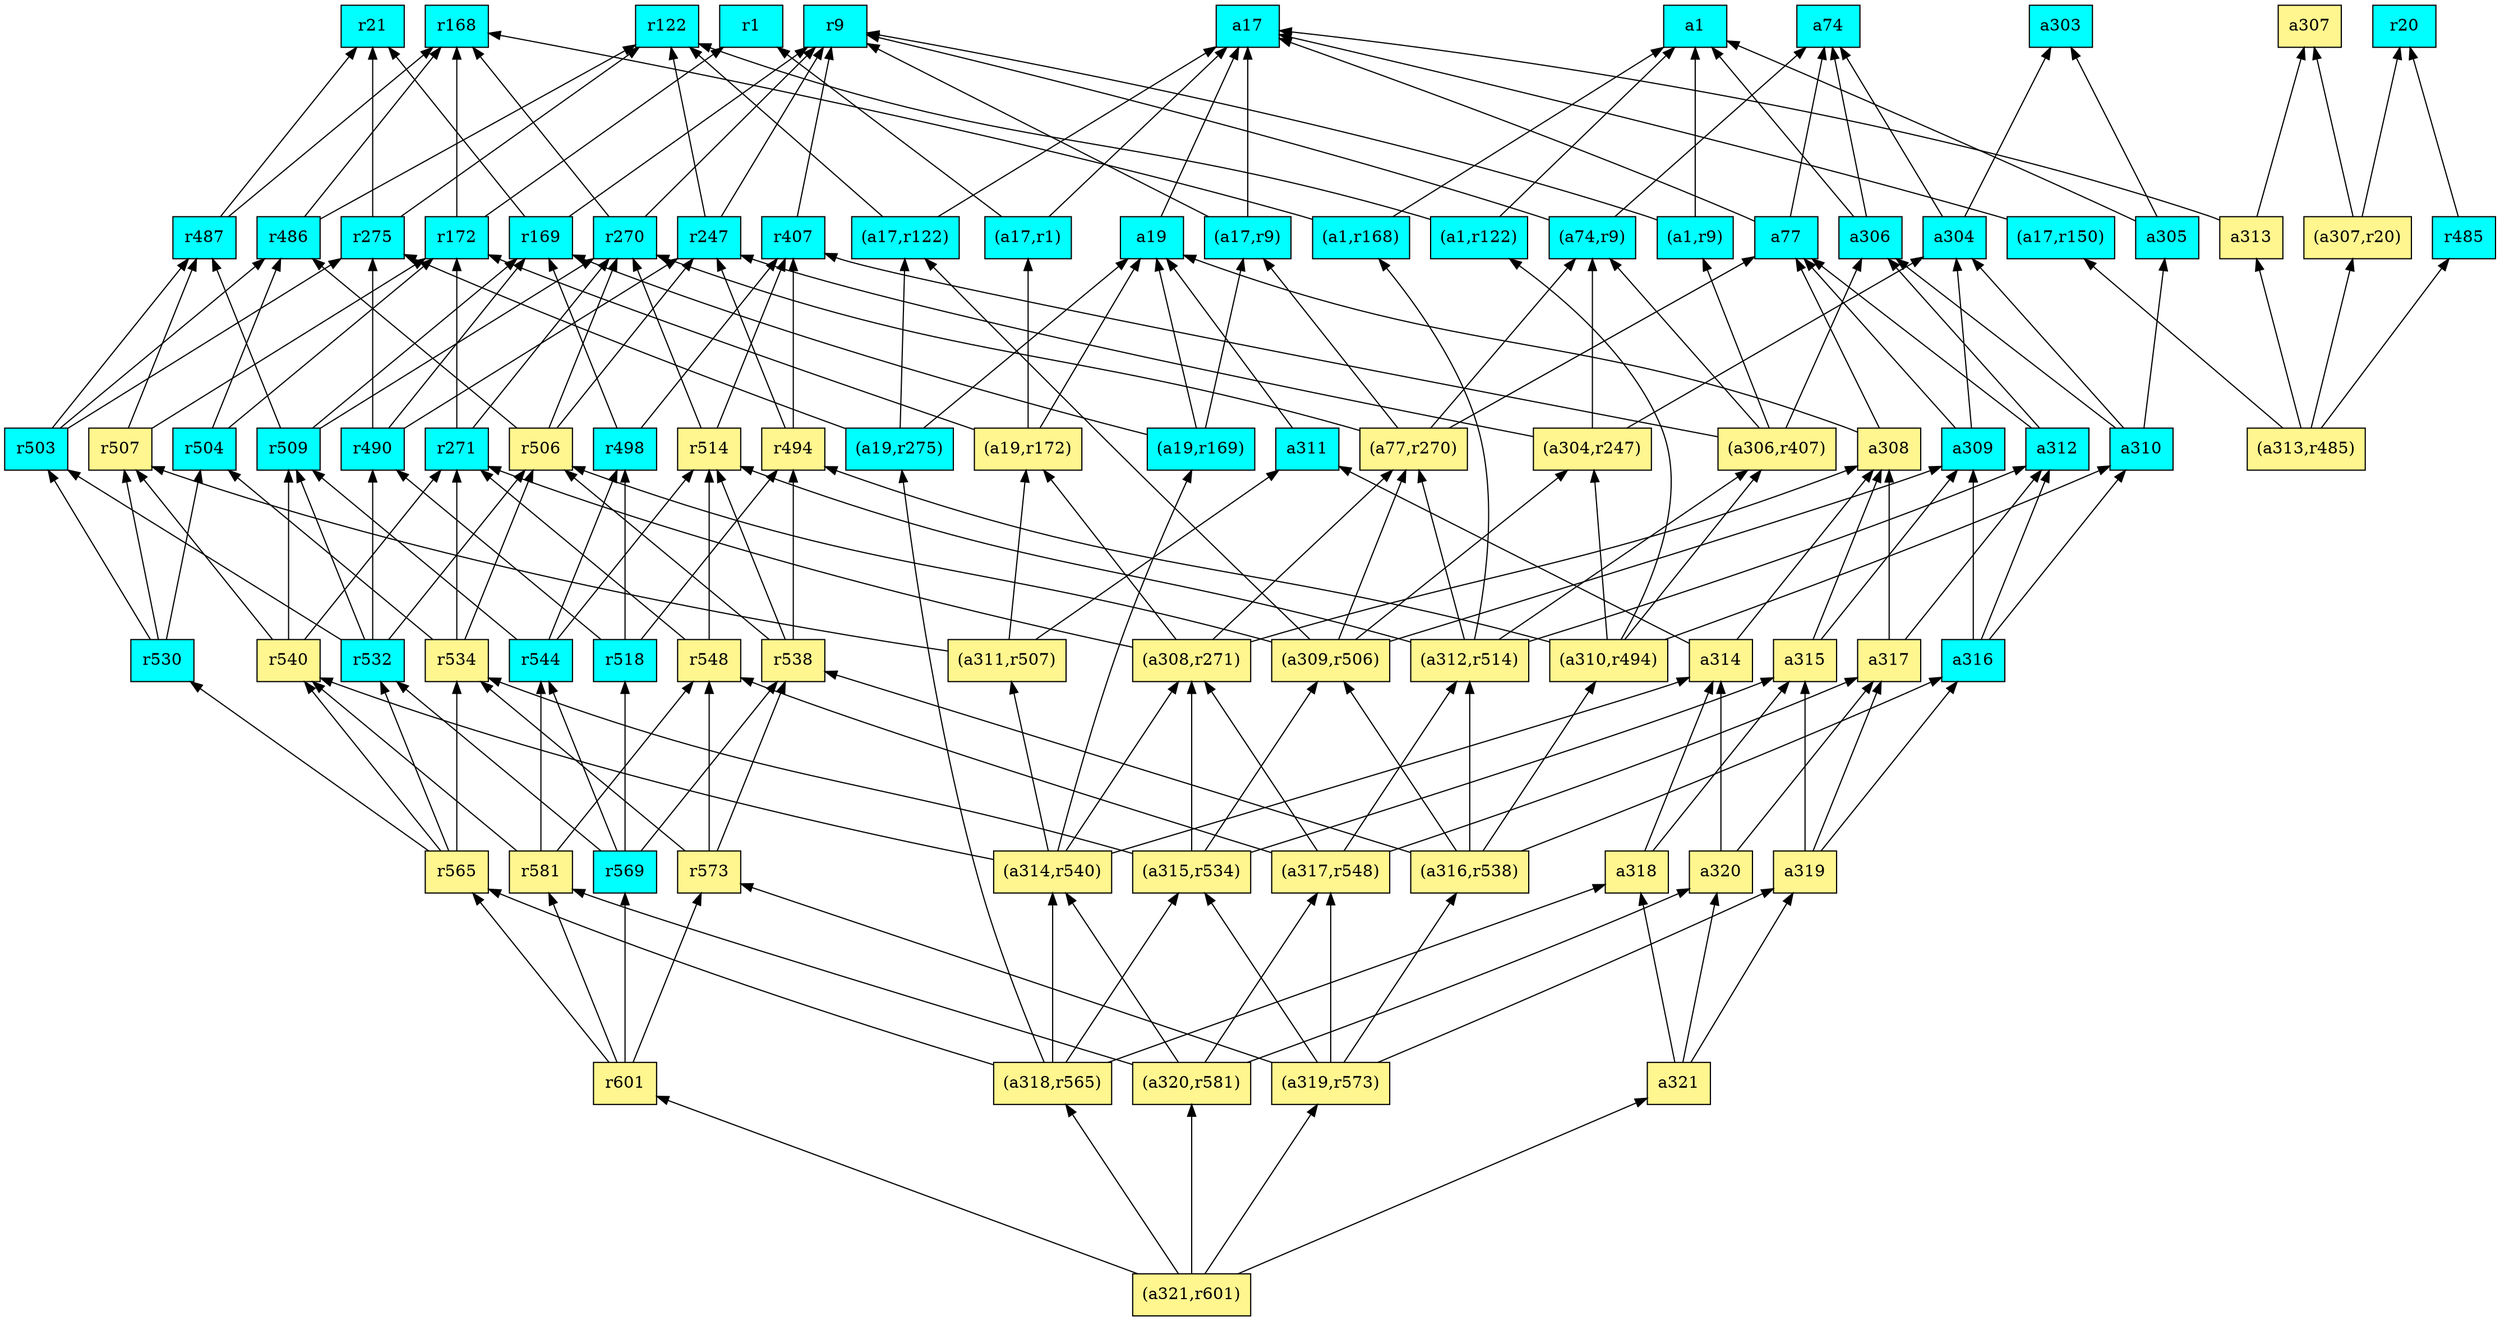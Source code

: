 digraph G {
rankdir=BT;ranksep="2.0";
"(a1,r9)" [shape=record,fillcolor=cyan,style=filled,label="{(a1,r9)}"];
"r271" [shape=record,fillcolor=cyan,style=filled,label="{r271}"];
"r514" [shape=record,fillcolor=khaki1,style=filled,label="{r514}"];
"r518" [shape=record,fillcolor=cyan,style=filled,label="{r518}"];
"(a19,r172)" [shape=record,fillcolor=khaki1,style=filled,label="{(a19,r172)}"];
"(a309,r506)" [shape=record,fillcolor=khaki1,style=filled,label="{(a309,r506)}"];
"r540" [shape=record,fillcolor=khaki1,style=filled,label="{r540}"];
"a77" [shape=record,fillcolor=cyan,style=filled,label="{a77}"];
"(a306,r407)" [shape=record,fillcolor=khaki1,style=filled,label="{(a306,r407)}"];
"(a316,r538)" [shape=record,fillcolor=khaki1,style=filled,label="{(a316,r538)}"];
"a303" [shape=record,fillcolor=cyan,style=filled,label="{a303}"];
"r487" [shape=record,fillcolor=cyan,style=filled,label="{r487}"];
"r509" [shape=record,fillcolor=cyan,style=filled,label="{r509}"];
"r270" [shape=record,fillcolor=cyan,style=filled,label="{r270}"];
"a315" [shape=record,fillcolor=khaki1,style=filled,label="{a315}"];
"r569" [shape=record,fillcolor=cyan,style=filled,label="{r569}"];
"r172" [shape=record,fillcolor=cyan,style=filled,label="{r172}"];
"(a312,r514)" [shape=record,fillcolor=khaki1,style=filled,label="{(a312,r514)}"];
"r548" [shape=record,fillcolor=khaki1,style=filled,label="{r548}"];
"a314" [shape=record,fillcolor=khaki1,style=filled,label="{a314}"];
"r21" [shape=record,fillcolor=cyan,style=filled,label="{r21}"];
"(a1,r122)" [shape=record,fillcolor=cyan,style=filled,label="{(a1,r122)}"];
"a319" [shape=record,fillcolor=khaki1,style=filled,label="{a319}"];
"(a19,r275)" [shape=record,fillcolor=cyan,style=filled,label="{(a19,r275)}"];
"r490" [shape=record,fillcolor=cyan,style=filled,label="{r490}"];
"r507" [shape=record,fillcolor=khaki1,style=filled,label="{r507}"];
"r538" [shape=record,fillcolor=khaki1,style=filled,label="{r538}"];
"(a315,r534)" [shape=record,fillcolor=khaki1,style=filled,label="{(a315,r534)}"];
"(a307,r20)" [shape=record,fillcolor=khaki1,style=filled,label="{(a307,r20)}"];
"a312" [shape=record,fillcolor=cyan,style=filled,label="{a312}"];
"a17" [shape=record,fillcolor=cyan,style=filled,label="{a17}"];
"(a314,r540)" [shape=record,fillcolor=khaki1,style=filled,label="{(a314,r540)}"];
"a313" [shape=record,fillcolor=khaki1,style=filled,label="{a313}"];
"r581" [shape=record,fillcolor=khaki1,style=filled,label="{r581}"];
"(a310,r494)" [shape=record,fillcolor=khaki1,style=filled,label="{(a310,r494)}"];
"(a17,r9)" [shape=record,fillcolor=cyan,style=filled,label="{(a17,r9)}"];
"r532" [shape=record,fillcolor=cyan,style=filled,label="{r532}"];
"(a318,r565)" [shape=record,fillcolor=khaki1,style=filled,label="{(a318,r565)}"];
"a317" [shape=record,fillcolor=khaki1,style=filled,label="{a317}"];
"a19" [shape=record,fillcolor=cyan,style=filled,label="{a19}"];
"(a308,r271)" [shape=record,fillcolor=khaki1,style=filled,label="{(a308,r271)}"];
"(a19,r169)" [shape=record,fillcolor=cyan,style=filled,label="{(a19,r169)}"];
"r573" [shape=record,fillcolor=khaki1,style=filled,label="{r573}"];
"r20" [shape=record,fillcolor=cyan,style=filled,label="{r20}"];
"r169" [shape=record,fillcolor=cyan,style=filled,label="{r169}"];
"(a77,r270)" [shape=record,fillcolor=khaki1,style=filled,label="{(a77,r270)}"];
"a74" [shape=record,fillcolor=cyan,style=filled,label="{a74}"];
"r601" [shape=record,fillcolor=khaki1,style=filled,label="{r601}"];
"a304" [shape=record,fillcolor=cyan,style=filled,label="{a304}"];
"(a74,r9)" [shape=record,fillcolor=cyan,style=filled,label="{(a74,r9)}"];
"r275" [shape=record,fillcolor=cyan,style=filled,label="{r275}"];
"a321" [shape=record,fillcolor=khaki1,style=filled,label="{a321}"];
"r9" [shape=record,fillcolor=cyan,style=filled,label="{r9}"];
"(a320,r581)" [shape=record,fillcolor=khaki1,style=filled,label="{(a320,r581)}"];
"(a17,r1)" [shape=record,fillcolor=cyan,style=filled,label="{(a17,r1)}"];
"(a321,r601)" [shape=record,fillcolor=khaki1,style=filled,label="{(a321,r601)}"];
"a306" [shape=record,fillcolor=cyan,style=filled,label="{a306}"];
"r122" [shape=record,fillcolor=cyan,style=filled,label="{r122}"];
"a307" [shape=record,fillcolor=khaki1,style=filled,label="{a307}"];
"r506" [shape=record,fillcolor=khaki1,style=filled,label="{r506}"];
"r504" [shape=record,fillcolor=cyan,style=filled,label="{r504}"];
"r534" [shape=record,fillcolor=khaki1,style=filled,label="{r534}"];
"r494" [shape=record,fillcolor=khaki1,style=filled,label="{r494}"];
"r503" [shape=record,fillcolor=cyan,style=filled,label="{r503}"];
"a310" [shape=record,fillcolor=cyan,style=filled,label="{a310}"];
"(a317,r548)" [shape=record,fillcolor=khaki1,style=filled,label="{(a317,r548)}"];
"a309" [shape=record,fillcolor=cyan,style=filled,label="{a309}"];
"(a17,r122)" [shape=record,fillcolor=cyan,style=filled,label="{(a17,r122)}"];
"r485" [shape=record,fillcolor=cyan,style=filled,label="{r485}"];
"a311" [shape=record,fillcolor=cyan,style=filled,label="{a311}"];
"r565" [shape=record,fillcolor=khaki1,style=filled,label="{r565}"];
"(a304,r247)" [shape=record,fillcolor=khaki1,style=filled,label="{(a304,r247)}"];
"(a1,r168)" [shape=record,fillcolor=cyan,style=filled,label="{(a1,r168)}"];
"(a311,r507)" [shape=record,fillcolor=khaki1,style=filled,label="{(a311,r507)}"];
"r247" [shape=record,fillcolor=cyan,style=filled,label="{r247}"];
"(a319,r573)" [shape=record,fillcolor=khaki1,style=filled,label="{(a319,r573)}"];
"r486" [shape=record,fillcolor=cyan,style=filled,label="{r486}"];
"a320" [shape=record,fillcolor=khaki1,style=filled,label="{a320}"];
"r530" [shape=record,fillcolor=cyan,style=filled,label="{r530}"];
"a1" [shape=record,fillcolor=cyan,style=filled,label="{a1}"];
"a308" [shape=record,fillcolor=khaki1,style=filled,label="{a308}"];
"a316" [shape=record,fillcolor=cyan,style=filled,label="{a316}"];
"a305" [shape=record,fillcolor=cyan,style=filled,label="{a305}"];
"r544" [shape=record,fillcolor=cyan,style=filled,label="{r544}"];
"r498" [shape=record,fillcolor=cyan,style=filled,label="{r498}"];
"r1" [shape=record,fillcolor=cyan,style=filled,label="{r1}"];
"a318" [shape=record,fillcolor=khaki1,style=filled,label="{a318}"];
"(a313,r485)" [shape=record,fillcolor=khaki1,style=filled,label="{(a313,r485)}"];
"r407" [shape=record,fillcolor=cyan,style=filled,label="{r407}"];
"r168" [shape=record,fillcolor=cyan,style=filled,label="{r168}"];
"(a17,r150)" [shape=record,fillcolor=cyan,style=filled,label="{(a17,r150)}"];
"(a1,r9)" -> "r9"
"(a1,r9)" -> "a1"
"r271" -> "r270"
"r271" -> "r172"
"r514" -> "r270"
"r514" -> "r407"
"r518" -> "r490"
"r518" -> "r498"
"r518" -> "r494"
"(a19,r172)" -> "a19"
"(a19,r172)" -> "r172"
"(a19,r172)" -> "(a17,r1)"
"(a309,r506)" -> "a309"
"(a309,r506)" -> "(a77,r270)"
"(a309,r506)" -> "(a17,r122)"
"(a309,r506)" -> "(a304,r247)"
"(a309,r506)" -> "r506"
"r540" -> "r509"
"r540" -> "r271"
"r540" -> "r507"
"a77" -> "a74"
"a77" -> "a17"
"(a306,r407)" -> "(a1,r9)"
"(a306,r407)" -> "(a74,r9)"
"(a306,r407)" -> "a306"
"(a306,r407)" -> "r407"
"(a316,r538)" -> "(a310,r494)"
"(a316,r538)" -> "r538"
"(a316,r538)" -> "a316"
"(a316,r538)" -> "(a312,r514)"
"(a316,r538)" -> "(a309,r506)"
"r487" -> "r21"
"r487" -> "r168"
"r509" -> "r169"
"r509" -> "r270"
"r509" -> "r487"
"r270" -> "r9"
"r270" -> "r168"
"a315" -> "a309"
"a315" -> "a308"
"r569" -> "r518"
"r569" -> "r538"
"r569" -> "r532"
"r569" -> "r544"
"r172" -> "r1"
"r172" -> "r168"
"(a312,r514)" -> "(a77,r270)"
"(a312,r514)" -> "r514"
"(a312,r514)" -> "(a1,r168)"
"(a312,r514)" -> "a312"
"(a312,r514)" -> "(a306,r407)"
"r548" -> "r271"
"r548" -> "r514"
"a314" -> "a308"
"a314" -> "a311"
"(a1,r122)" -> "a1"
"(a1,r122)" -> "r122"
"a319" -> "a315"
"a319" -> "a316"
"a319" -> "a317"
"(a19,r275)" -> "a19"
"(a19,r275)" -> "(a17,r122)"
"(a19,r275)" -> "r275"
"r490" -> "r169"
"r490" -> "r247"
"r490" -> "r275"
"r507" -> "r172"
"r507" -> "r487"
"r538" -> "r514"
"r538" -> "r506"
"r538" -> "r494"
"(a315,r534)" -> "a315"
"(a315,r534)" -> "(a309,r506)"
"(a315,r534)" -> "(a308,r271)"
"(a315,r534)" -> "r534"
"(a307,r20)" -> "r20"
"(a307,r20)" -> "a307"
"a312" -> "a306"
"a312" -> "a77"
"(a314,r540)" -> "(a311,r507)"
"(a314,r540)" -> "a314"
"(a314,r540)" -> "r540"
"(a314,r540)" -> "(a19,r169)"
"(a314,r540)" -> "(a308,r271)"
"a313" -> "a307"
"a313" -> "a17"
"r581" -> "r540"
"r581" -> "r548"
"r581" -> "r544"
"(a310,r494)" -> "(a304,r247)"
"(a310,r494)" -> "(a1,r122)"
"(a310,r494)" -> "(a306,r407)"
"(a310,r494)" -> "r494"
"(a310,r494)" -> "a310"
"(a17,r9)" -> "r9"
"(a17,r9)" -> "a17"
"r532" -> "r509"
"r532" -> "r490"
"r532" -> "r506"
"r532" -> "r503"
"(a318,r565)" -> "(a315,r534)"
"(a318,r565)" -> "r565"
"(a318,r565)" -> "(a314,r540)"
"(a318,r565)" -> "a318"
"(a318,r565)" -> "(a19,r275)"
"a317" -> "a308"
"a317" -> "a312"
"a19" -> "a17"
"(a308,r271)" -> "(a77,r270)"
"(a308,r271)" -> "r271"
"(a308,r271)" -> "a308"
"(a308,r271)" -> "(a19,r172)"
"(a19,r169)" -> "r169"
"(a19,r169)" -> "a19"
"(a19,r169)" -> "(a17,r9)"
"r573" -> "r538"
"r573" -> "r548"
"r573" -> "r534"
"r169" -> "r9"
"r169" -> "r21"
"(a77,r270)" -> "r270"
"(a77,r270)" -> "a77"
"(a77,r270)" -> "(a74,r9)"
"(a77,r270)" -> "(a17,r9)"
"r601" -> "r569"
"r601" -> "r565"
"r601" -> "r581"
"r601" -> "r573"
"a304" -> "a303"
"a304" -> "a74"
"(a74,r9)" -> "r9"
"(a74,r9)" -> "a74"
"r275" -> "r122"
"r275" -> "r21"
"a321" -> "a319"
"a321" -> "a320"
"a321" -> "a318"
"(a320,r581)" -> "(a314,r540)"
"(a320,r581)" -> "r581"
"(a320,r581)" -> "a320"
"(a320,r581)" -> "(a317,r548)"
"(a17,r1)" -> "r1"
"(a17,r1)" -> "a17"
"(a321,r601)" -> "r601"
"(a321,r601)" -> "a321"
"(a321,r601)" -> "(a320,r581)"
"(a321,r601)" -> "(a319,r573)"
"(a321,r601)" -> "(a318,r565)"
"a306" -> "a1"
"a306" -> "a74"
"r506" -> "r270"
"r506" -> "r247"
"r506" -> "r486"
"r504" -> "r172"
"r504" -> "r486"
"r534" -> "r271"
"r534" -> "r504"
"r534" -> "r506"
"r494" -> "r407"
"r494" -> "r247"
"r503" -> "r275"
"r503" -> "r487"
"r503" -> "r486"
"a310" -> "a306"
"a310" -> "a304"
"a310" -> "a305"
"(a317,r548)" -> "(a312,r514)"
"(a317,r548)" -> "a317"
"(a317,r548)" -> "r548"
"(a317,r548)" -> "(a308,r271)"
"a309" -> "a304"
"a309" -> "a77"
"(a17,r122)" -> "r122"
"(a17,r122)" -> "a17"
"r485" -> "r20"
"a311" -> "a19"
"r565" -> "r540"
"r565" -> "r534"
"r565" -> "r530"
"r565" -> "r532"
"(a304,r247)" -> "a304"
"(a304,r247)" -> "(a74,r9)"
"(a304,r247)" -> "r247"
"(a1,r168)" -> "a1"
"(a1,r168)" -> "r168"
"(a311,r507)" -> "a311"
"(a311,r507)" -> "r507"
"(a311,r507)" -> "(a19,r172)"
"r247" -> "r9"
"r247" -> "r122"
"(a319,r573)" -> "(a316,r538)"
"(a319,r573)" -> "a319"
"(a319,r573)" -> "(a317,r548)"
"(a319,r573)" -> "(a315,r534)"
"(a319,r573)" -> "r573"
"r486" -> "r122"
"r486" -> "r168"
"a320" -> "a317"
"a320" -> "a314"
"r530" -> "r507"
"r530" -> "r504"
"r530" -> "r503"
"a308" -> "a19"
"a308" -> "a77"
"a316" -> "a309"
"a316" -> "a310"
"a316" -> "a312"
"a305" -> "a303"
"a305" -> "a1"
"r544" -> "r509"
"r544" -> "r514"
"r544" -> "r498"
"r498" -> "r169"
"r498" -> "r407"
"a318" -> "a315"
"a318" -> "a314"
"(a313,r485)" -> "(a307,r20)"
"(a313,r485)" -> "a313"
"(a313,r485)" -> "r485"
"(a313,r485)" -> "(a17,r150)"
"r407" -> "r9"
"(a17,r150)" -> "a17"
}